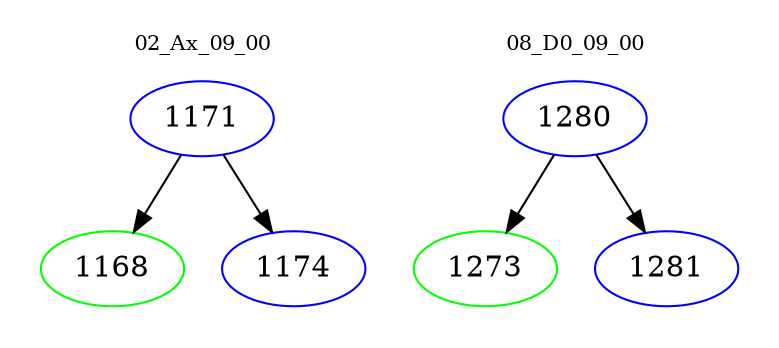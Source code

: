 digraph{
subgraph cluster_0 {
color = white
label = "02_Ax_09_00";
fontsize=10;
T0_1171 [label="1171", color="blue"]
T0_1171 -> T0_1168 [color="black"]
T0_1168 [label="1168", color="green"]
T0_1171 -> T0_1174 [color="black"]
T0_1174 [label="1174", color="blue"]
}
subgraph cluster_1 {
color = white
label = "08_D0_09_00";
fontsize=10;
T1_1280 [label="1280", color="blue"]
T1_1280 -> T1_1273 [color="black"]
T1_1273 [label="1273", color="green"]
T1_1280 -> T1_1281 [color="black"]
T1_1281 [label="1281", color="blue"]
}
}
